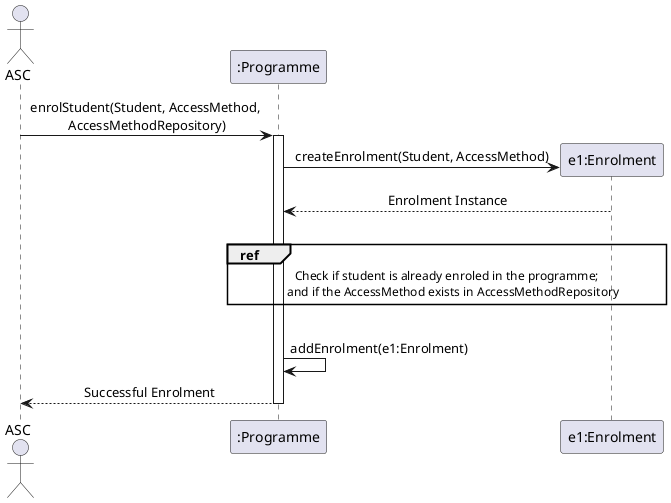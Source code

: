 @startuml
skinparam sequenceMessageAlign center

actor ASC
participant ":Programme" as Programme

ASC -> Programme: enrolStudent(Student, AccessMethod, \nAccessMethodRepository)
activate Programme
create "e1:Enrolment" as Enrolment
Programme -> Enrolment: createEnrolment(Student, AccessMethod)
Enrolment --> Programme: Enrolment Instance
|||
ref over Programme, Enrolment
    Check if student is already enroled in the programme;
        and if the AccessMethod exists in AccessMethodRepository
end ref
|||
Programme -> Programme: addEnrolment(e1:Enrolment)
Programme --> ASC: Successful Enrolment
Deactivate Programme
@enduml